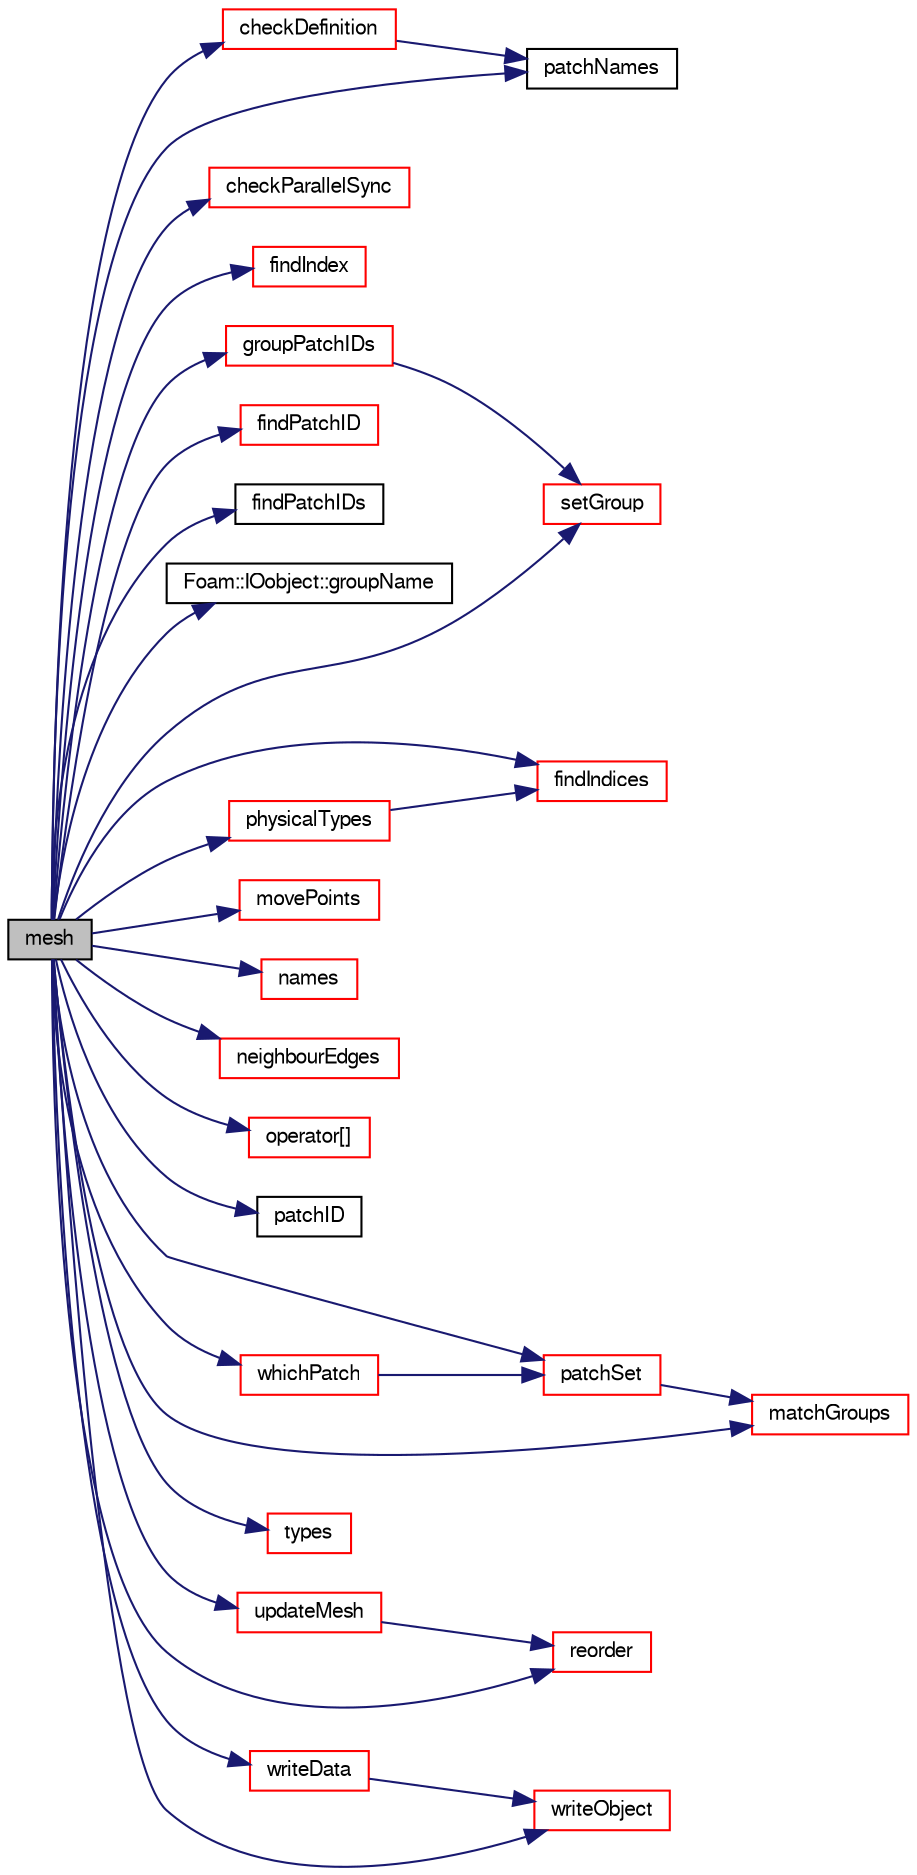 digraph "mesh"
{
  bgcolor="transparent";
  edge [fontname="FreeSans",fontsize="10",labelfontname="FreeSans",labelfontsize="10"];
  node [fontname="FreeSans",fontsize="10",shape=record];
  rankdir="LR";
  Node2165 [label="mesh",height=0.2,width=0.4,color="black", fillcolor="grey75", style="filled", fontcolor="black"];
  Node2165 -> Node2166 [color="midnightblue",fontsize="10",style="solid",fontname="FreeSans"];
  Node2166 [label="checkDefinition",height=0.2,width=0.4,color="red",URL="$a27402.html#a039ec44911bfb8cd28ffd27a600e6fc5",tooltip="Check boundary definition. Return true if in error. "];
  Node2166 -> Node2168 [color="midnightblue",fontsize="10",style="solid",fontname="FreeSans"];
  Node2168 [label="patchNames",height=0.2,width=0.4,color="black",URL="$a17900.html#a2b0b0d262376a4021c85e70b012ebe4e"];
  Node2165 -> Node2190 [color="midnightblue",fontsize="10",style="solid",fontname="FreeSans"];
  Node2190 [label="checkParallelSync",height=0.2,width=0.4,color="red",URL="$a27402.html#ae0d853449ed62624abe28bda852337c6",tooltip="Check whether all procs have all patches and in same order. Return. "];
  Node2165 -> Node2242 [color="midnightblue",fontsize="10",style="solid",fontname="FreeSans"];
  Node2242 [label="findIndex",height=0.2,width=0.4,color="red",URL="$a27402.html#a49bc032e1976b4c0ae1f82fb4ddf8679",tooltip="Return patch index for the first match, return -1 if not found. "];
  Node2165 -> Node2248 [color="midnightblue",fontsize="10",style="solid",fontname="FreeSans"];
  Node2248 [label="findIndices",height=0.2,width=0.4,color="red",URL="$a27402.html#a3e15652c7db41cd0638d8a95cc9075e5",tooltip="Return patch indices for all matches. Optionally matches patchGroups. "];
  Node2165 -> Node2257 [color="midnightblue",fontsize="10",style="solid",fontname="FreeSans"];
  Node2257 [label="findPatchID",height=0.2,width=0.4,color="red",URL="$a27402.html#ac89fe0aab9fe12bd4f0d3807495fe72b",tooltip="Find patch index given a name. "];
  Node2165 -> Node2258 [color="midnightblue",fontsize="10",style="solid",fontname="FreeSans"];
  Node2258 [label="findPatchIDs",height=0.2,width=0.4,color="black",URL="$a27402.html#a524fa8b44a750394e3ca98e3d43f425e",tooltip="Find patch indices for a given polyPatch type. "];
  Node2165 -> Node2259 [color="midnightblue",fontsize="10",style="solid",fontname="FreeSans"];
  Node2259 [label="Foam::IOobject::groupName",height=0.2,width=0.4,color="black",URL="$a26142.html#ad5705e6da2a025ad75b4cf5d748d7d30"];
  Node2165 -> Node2260 [color="midnightblue",fontsize="10",style="solid",fontname="FreeSans"];
  Node2260 [label="groupPatchIDs",height=0.2,width=0.4,color="red",URL="$a27402.html#a5fa33c1b5fb2723be2685ac32963adb9",tooltip="Per patch group the patch indices. "];
  Node2260 -> Node2266 [color="midnightblue",fontsize="10",style="solid",fontname="FreeSans"];
  Node2266 [label="setGroup",height=0.2,width=0.4,color="red",URL="$a27402.html#a7535b571f4cbe1b8a5e78447bd5b7cb2",tooltip="Set/add group with patches. "];
  Node2165 -> Node2271 [color="midnightblue",fontsize="10",style="solid",fontname="FreeSans"];
  Node2271 [label="matchGroups",height=0.2,width=0.4,color="red",URL="$a27402.html#aabd198b93730ce56969e96d23875ab87",tooltip="Match the patches to groups. Returns all the (fully matched) groups. "];
  Node2165 -> Node2277 [color="midnightblue",fontsize="10",style="solid",fontname="FreeSans"];
  Node2277 [label="movePoints",height=0.2,width=0.4,color="red",URL="$a27402.html#ab62834098bae1d3887f578c700754f39",tooltip="Correct polyBoundaryMesh after moving points. "];
  Node2165 -> Node2281 [color="midnightblue",fontsize="10",style="solid",fontname="FreeSans"];
  Node2281 [label="names",height=0.2,width=0.4,color="red",URL="$a27402.html#ada6aa4fc7adb36994dc5e27d319a3acc",tooltip="Return a list of patch names. "];
  Node2165 -> Node2282 [color="midnightblue",fontsize="10",style="solid",fontname="FreeSans"];
  Node2282 [label="neighbourEdges",height=0.2,width=0.4,color="red",URL="$a27402.html#a430d61af7deb5b3579553b92d7a3034c",tooltip="Per patch the edges on the neighbouring patch. Is for every external. "];
  Node2165 -> Node2289 [color="midnightblue",fontsize="10",style="solid",fontname="FreeSans"];
  Node2289 [label="operator[]",height=0.2,width=0.4,color="red",URL="$a27402.html#a6b42d8d12fd7d67dbd0bf2ff0cb78f77",tooltip="Return const reference to polyPatch by name. "];
  Node2165 -> Node2290 [color="midnightblue",fontsize="10",style="solid",fontname="FreeSans"];
  Node2290 [label="patchID",height=0.2,width=0.4,color="black",URL="$a27402.html#abd25b8071ecc034dbbf6772347ed9ce1",tooltip="Per boundary face label the patch index. "];
  Node2165 -> Node2168 [color="midnightblue",fontsize="10",style="solid",fontname="FreeSans"];
  Node2165 -> Node2291 [color="midnightblue",fontsize="10",style="solid",fontname="FreeSans"];
  Node2291 [label="patchSet",height=0.2,width=0.4,color="red",URL="$a27402.html#abe10e35312c29750b51357d9058ca8be",tooltip="Return the set of patch IDs corresponding to the given names. "];
  Node2291 -> Node2271 [color="midnightblue",fontsize="10",style="solid",fontname="FreeSans"];
  Node2165 -> Node2292 [color="midnightblue",fontsize="10",style="solid",fontname="FreeSans"];
  Node2292 [label="physicalTypes",height=0.2,width=0.4,color="red",URL="$a27402.html#a0adb2a0277b4be49be64e75f9e114105",tooltip="Return a list of physical types. "];
  Node2292 -> Node2248 [color="midnightblue",fontsize="10",style="solid",fontname="FreeSans"];
  Node2165 -> Node2293 [color="midnightblue",fontsize="10",style="solid",fontname="FreeSans"];
  Node2293 [label="reorder",height=0.2,width=0.4,color="red",URL="$a27402.html#a95c28578fe12550673a1a0917d8fb7f7",tooltip="Reorders patches. Ordering does not have to be done in. "];
  Node2165 -> Node2266 [color="midnightblue",fontsize="10",style="solid",fontname="FreeSans"];
  Node2165 -> Node2295 [color="midnightblue",fontsize="10",style="solid",fontname="FreeSans"];
  Node2295 [label="types",height=0.2,width=0.4,color="red",URL="$a27402.html#a490151358261bc309e986c460537574d",tooltip="Return a list of patch types. "];
  Node2165 -> Node2296 [color="midnightblue",fontsize="10",style="solid",fontname="FreeSans"];
  Node2296 [label="updateMesh",height=0.2,width=0.4,color="red",URL="$a27402.html#ae5693a309a936ac1040dd48c2881677f",tooltip="Correct polyBoundaryMesh after topology update. "];
  Node2296 -> Node2293 [color="midnightblue",fontsize="10",style="solid",fontname="FreeSans"];
  Node2165 -> Node2297 [color="midnightblue",fontsize="10",style="solid",fontname="FreeSans"];
  Node2297 [label="whichPatch",height=0.2,width=0.4,color="red",URL="$a27402.html#aa2ff13fd90903c4f4cdfe81b48b2bb92",tooltip="Return patch index for a given face label. "];
  Node2297 -> Node2291 [color="midnightblue",fontsize="10",style="solid",fontname="FreeSans"];
  Node2165 -> Node2307 [color="midnightblue",fontsize="10",style="solid",fontname="FreeSans"];
  Node2307 [label="writeData",height=0.2,width=0.4,color="red",URL="$a27402.html#a25900c366cb0a98321899fde6c66dab7",tooltip="writeData member function required by regIOobject "];
  Node2307 -> Node2326 [color="midnightblue",fontsize="10",style="solid",fontname="FreeSans"];
  Node2326 [label="writeObject",height=0.2,width=0.4,color="red",URL="$a27402.html#aac52c08633b4e1e66bc6fb382b7ec674",tooltip="Write using given format, version and form uncompression. "];
  Node2165 -> Node2326 [color="midnightblue",fontsize="10",style="solid",fontname="FreeSans"];
}
